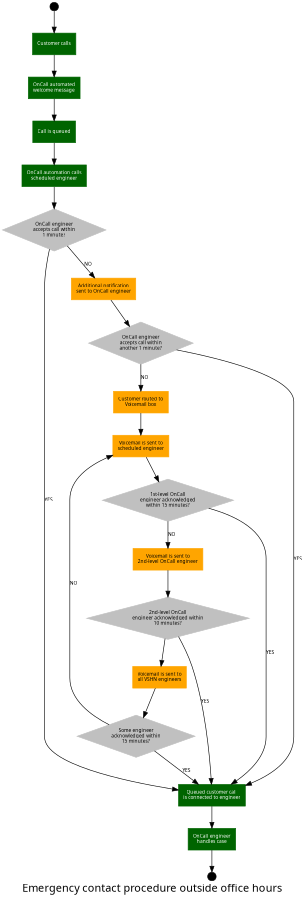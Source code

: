 digraph "VSHN" {
  graph [ fontname = "Ubuntu",
          fontsize = 18,
          label = "Emergency contact procedure outside office hours",
          size = "6,6" ];

  node [ shape=circle,
         color=black,
         style=filled,
         width=0.20 ]; start [label=""]; stop [label=""];

  node [ shape=diamond,
         style=filled,
         color=grey,
         fontname="Ubuntu",
         fontsize=8 ];

  Q1 [ label="OnCall engineer\naccepts call within\n1 minute?" ];
  Q2 [ label="OnCall engineer\naccepts call within\nanother 1 minute?" ];
  Q3 [ label="1st-level OnCall\nengineer acknowledged\nwithin 15 minutes?" ];
  Q4 [ label="2nd-level OnCall\nengineer acknowledged within\n10 minutes?" ];
  Q5 [ label="Some engineer\nacknowledged within\n15 minutes?" ];

  node [ shape = rect,
         distortion = "0.0",
         orientation = "0.0",
         skew = "0.0",
         color = darkgreen,
         fontcolor="white",
         fontname = "Ubuntu" ];

  A [ label="Customer calls" ];
  B [ label="OnCall automated\nwelcome message" ];
  C [ label="Call is queued" ];
  D [ label="OnCall automation calls\nscheduled engineer" ];
  E [ label="Queued customer call\nis connected to engineer" ];
  F [ label="OnCall engineer\nhandles case" ];

  node [ shape = rect,
         distortion = "0.0",
         orientation = "0.0",
         skew = "0.0",
         color = orange,
         fontcolor="black",
         fontname = "Ubuntu" ];

  G [ label="Additional notification\nsent to OnCall engineer" ];
  H [ label="Customer routed to\nVoicemail box" ];
  I [ label="Voicemail is sent to\nscheduled engineer" ];
  J [ label="Voicemail is sent to\n2nd-level OnCall engineer" ];
  K [ label="Voicemail is sent to\nall VSHN engineers" ];

  start -> A;
  A -> B;
  B -> C;
  C -> D;
  D -> Q1;
  Q1 -> E [ label=YES,fontname="Ubuntu",fontsize=8 ];
  E -> F;
  F -> stop;

  Q1 -> G [ label=NO, fontname="Ubuntu",fontsize=8 ];
  G -> Q2;
  Q2 -> E [ label=YES, fontname="Ubuntu",fontsize=8 ];

  Q2 -> H [ label=NO, fontname="Ubuntu",fontsize=8 ];
  H -> I;
  I -> Q3;
  Q3 -> E [ label=YES, fontname="Ubuntu",fontsize=8 ];

  Q3 -> J [ label=NO, fontname="Ubuntu",fontsize=8 ];
  J -> Q4;
  Q4 -> E [ label=YES, fontname="Ubuntu",fontsize=8 ];

  Q4 -> K;
  K -> Q5;
  Q5 -> E [ label=YES, fontname="Ubuntu",fontsize=8 ];

  Q5 -> I [ label=NO, fontname="Ubuntu",fontsize=8 ];
}
